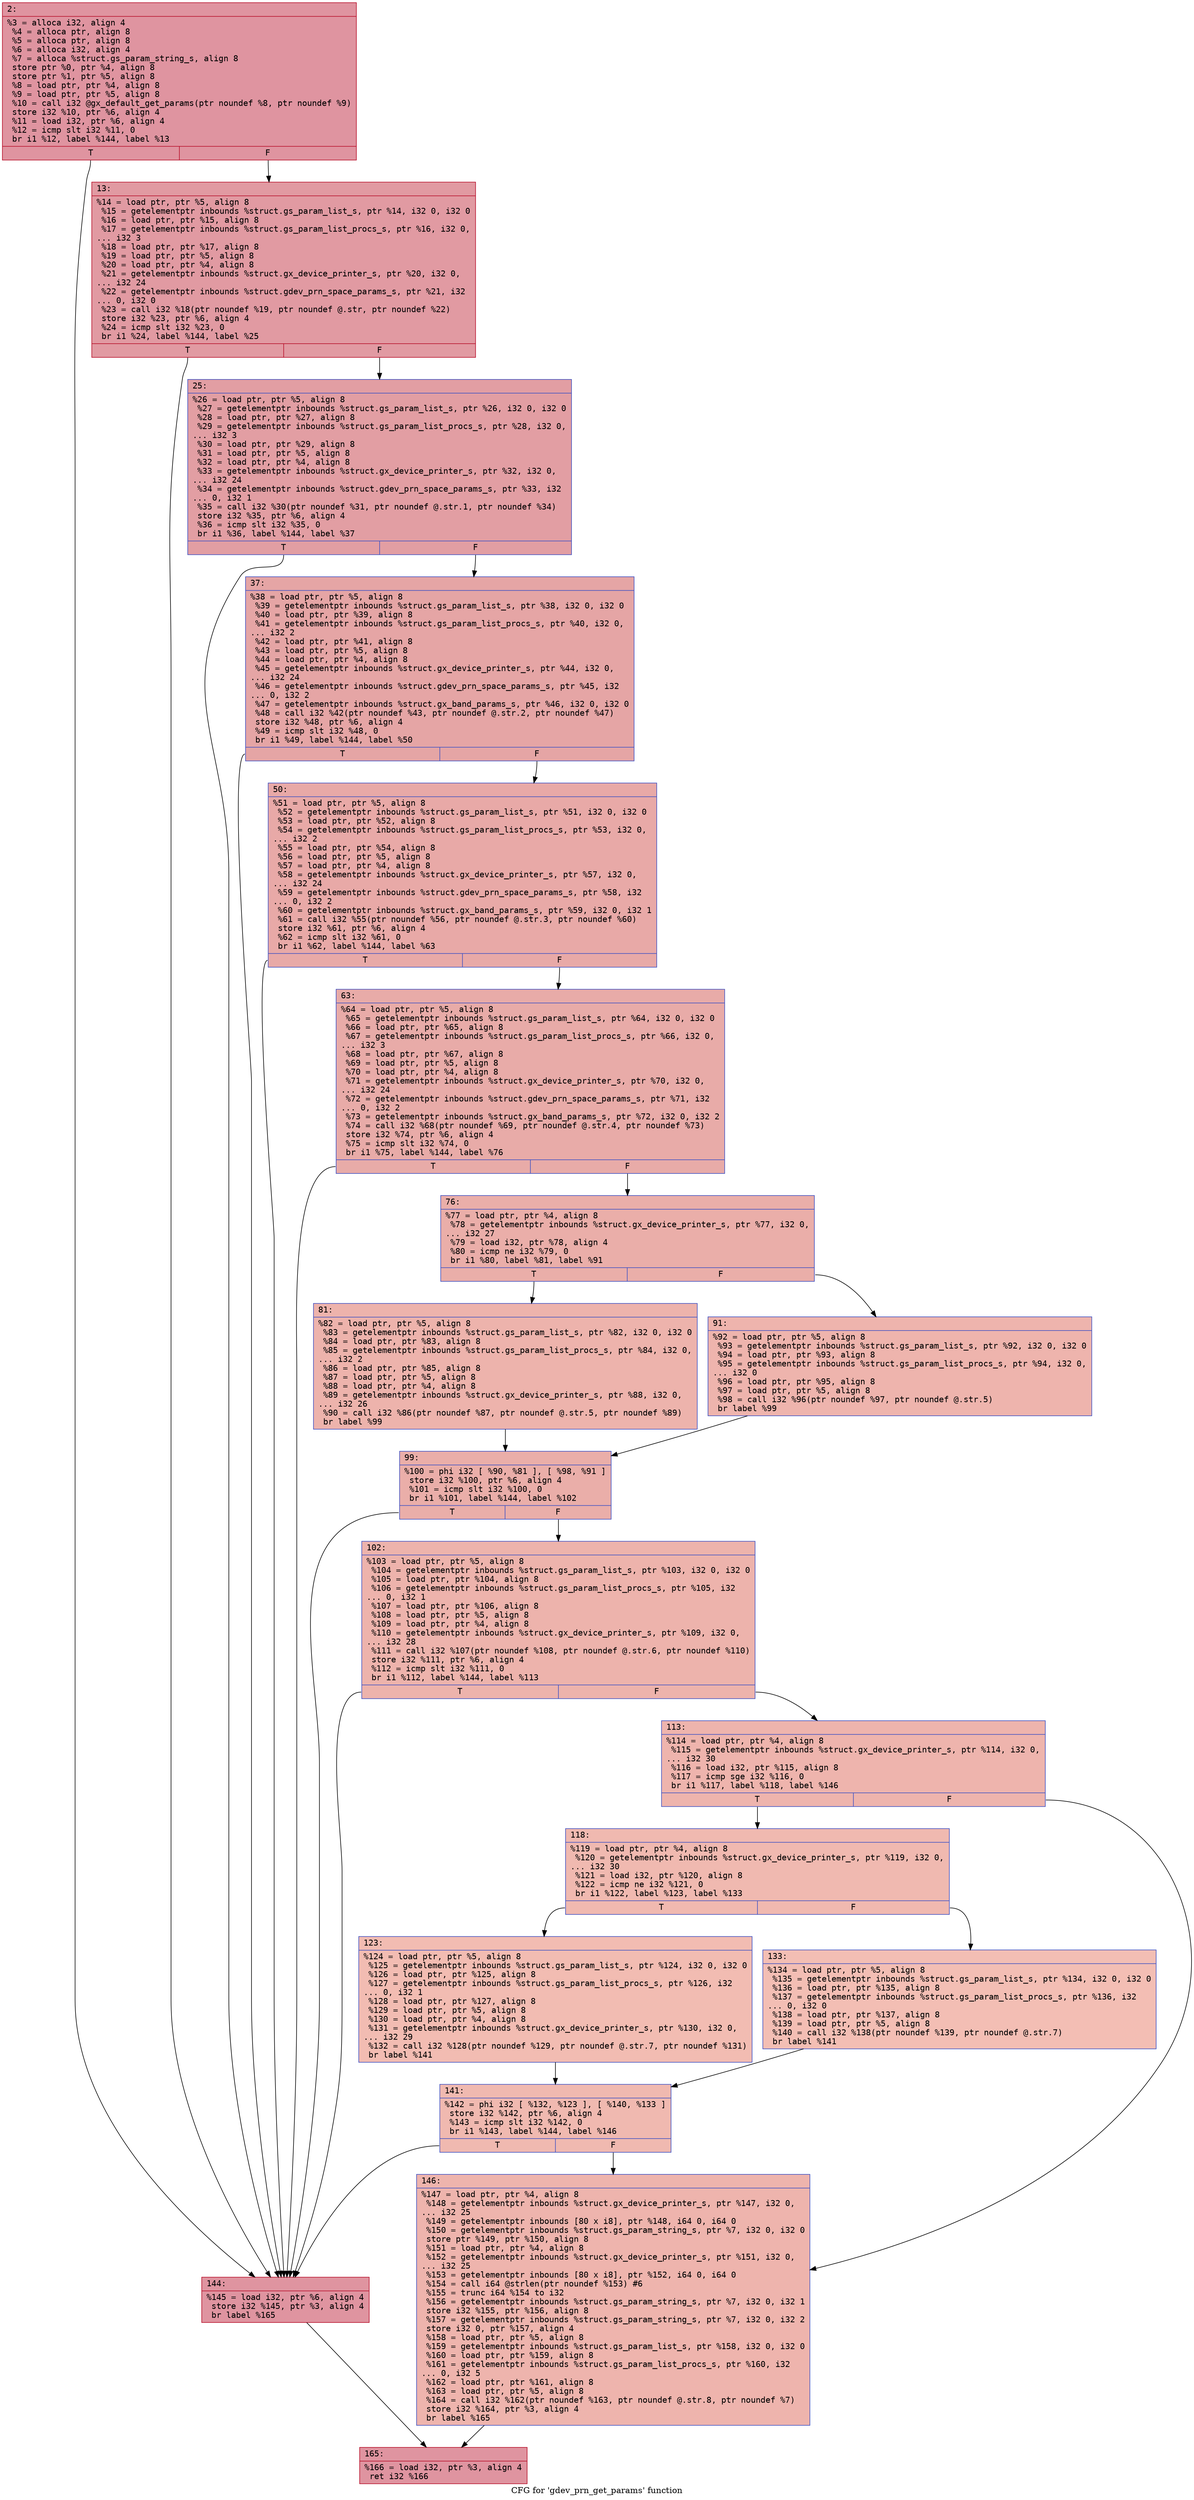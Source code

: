 digraph "CFG for 'gdev_prn_get_params' function" {
	label="CFG for 'gdev_prn_get_params' function";

	Node0x600001406c60 [shape=record,color="#b70d28ff", style=filled, fillcolor="#b70d2870" fontname="Courier",label="{2:\l|  %3 = alloca i32, align 4\l  %4 = alloca ptr, align 8\l  %5 = alloca ptr, align 8\l  %6 = alloca i32, align 4\l  %7 = alloca %struct.gs_param_string_s, align 8\l  store ptr %0, ptr %4, align 8\l  store ptr %1, ptr %5, align 8\l  %8 = load ptr, ptr %4, align 8\l  %9 = load ptr, ptr %5, align 8\l  %10 = call i32 @gx_default_get_params(ptr noundef %8, ptr noundef %9)\l  store i32 %10, ptr %6, align 4\l  %11 = load i32, ptr %6, align 4\l  %12 = icmp slt i32 %11, 0\l  br i1 %12, label %144, label %13\l|{<s0>T|<s1>F}}"];
	Node0x600001406c60:s0 -> Node0x600001407160[tooltip="2 -> 144\nProbability 37.50%" ];
	Node0x600001406c60:s1 -> Node0x600001406cb0[tooltip="2 -> 13\nProbability 62.50%" ];
	Node0x600001406cb0 [shape=record,color="#b70d28ff", style=filled, fillcolor="#bb1b2c70" fontname="Courier",label="{13:\l|  %14 = load ptr, ptr %5, align 8\l  %15 = getelementptr inbounds %struct.gs_param_list_s, ptr %14, i32 0, i32 0\l  %16 = load ptr, ptr %15, align 8\l  %17 = getelementptr inbounds %struct.gs_param_list_procs_s, ptr %16, i32 0,\l... i32 3\l  %18 = load ptr, ptr %17, align 8\l  %19 = load ptr, ptr %5, align 8\l  %20 = load ptr, ptr %4, align 8\l  %21 = getelementptr inbounds %struct.gx_device_printer_s, ptr %20, i32 0,\l... i32 24\l  %22 = getelementptr inbounds %struct.gdev_prn_space_params_s, ptr %21, i32\l... 0, i32 0\l  %23 = call i32 %18(ptr noundef %19, ptr noundef @.str, ptr noundef %22)\l  store i32 %23, ptr %6, align 4\l  %24 = icmp slt i32 %23, 0\l  br i1 %24, label %144, label %25\l|{<s0>T|<s1>F}}"];
	Node0x600001406cb0:s0 -> Node0x600001407160[tooltip="13 -> 144\nProbability 37.50%" ];
	Node0x600001406cb0:s1 -> Node0x600001406d00[tooltip="13 -> 25\nProbability 62.50%" ];
	Node0x600001406d00 [shape=record,color="#3d50c3ff", style=filled, fillcolor="#be242e70" fontname="Courier",label="{25:\l|  %26 = load ptr, ptr %5, align 8\l  %27 = getelementptr inbounds %struct.gs_param_list_s, ptr %26, i32 0, i32 0\l  %28 = load ptr, ptr %27, align 8\l  %29 = getelementptr inbounds %struct.gs_param_list_procs_s, ptr %28, i32 0,\l... i32 3\l  %30 = load ptr, ptr %29, align 8\l  %31 = load ptr, ptr %5, align 8\l  %32 = load ptr, ptr %4, align 8\l  %33 = getelementptr inbounds %struct.gx_device_printer_s, ptr %32, i32 0,\l... i32 24\l  %34 = getelementptr inbounds %struct.gdev_prn_space_params_s, ptr %33, i32\l... 0, i32 1\l  %35 = call i32 %30(ptr noundef %31, ptr noundef @.str.1, ptr noundef %34)\l  store i32 %35, ptr %6, align 4\l  %36 = icmp slt i32 %35, 0\l  br i1 %36, label %144, label %37\l|{<s0>T|<s1>F}}"];
	Node0x600001406d00:s0 -> Node0x600001407160[tooltip="25 -> 144\nProbability 37.50%" ];
	Node0x600001406d00:s1 -> Node0x600001406d50[tooltip="25 -> 37\nProbability 62.50%" ];
	Node0x600001406d50 [shape=record,color="#3d50c3ff", style=filled, fillcolor="#c5333470" fontname="Courier",label="{37:\l|  %38 = load ptr, ptr %5, align 8\l  %39 = getelementptr inbounds %struct.gs_param_list_s, ptr %38, i32 0, i32 0\l  %40 = load ptr, ptr %39, align 8\l  %41 = getelementptr inbounds %struct.gs_param_list_procs_s, ptr %40, i32 0,\l... i32 2\l  %42 = load ptr, ptr %41, align 8\l  %43 = load ptr, ptr %5, align 8\l  %44 = load ptr, ptr %4, align 8\l  %45 = getelementptr inbounds %struct.gx_device_printer_s, ptr %44, i32 0,\l... i32 24\l  %46 = getelementptr inbounds %struct.gdev_prn_space_params_s, ptr %45, i32\l... 0, i32 2\l  %47 = getelementptr inbounds %struct.gx_band_params_s, ptr %46, i32 0, i32 0\l  %48 = call i32 %42(ptr noundef %43, ptr noundef @.str.2, ptr noundef %47)\l  store i32 %48, ptr %6, align 4\l  %49 = icmp slt i32 %48, 0\l  br i1 %49, label %144, label %50\l|{<s0>T|<s1>F}}"];
	Node0x600001406d50:s0 -> Node0x600001407160[tooltip="37 -> 144\nProbability 37.50%" ];
	Node0x600001406d50:s1 -> Node0x600001406da0[tooltip="37 -> 50\nProbability 62.50%" ];
	Node0x600001406da0 [shape=record,color="#3d50c3ff", style=filled, fillcolor="#ca3b3770" fontname="Courier",label="{50:\l|  %51 = load ptr, ptr %5, align 8\l  %52 = getelementptr inbounds %struct.gs_param_list_s, ptr %51, i32 0, i32 0\l  %53 = load ptr, ptr %52, align 8\l  %54 = getelementptr inbounds %struct.gs_param_list_procs_s, ptr %53, i32 0,\l... i32 2\l  %55 = load ptr, ptr %54, align 8\l  %56 = load ptr, ptr %5, align 8\l  %57 = load ptr, ptr %4, align 8\l  %58 = getelementptr inbounds %struct.gx_device_printer_s, ptr %57, i32 0,\l... i32 24\l  %59 = getelementptr inbounds %struct.gdev_prn_space_params_s, ptr %58, i32\l... 0, i32 2\l  %60 = getelementptr inbounds %struct.gx_band_params_s, ptr %59, i32 0, i32 1\l  %61 = call i32 %55(ptr noundef %56, ptr noundef @.str.3, ptr noundef %60)\l  store i32 %61, ptr %6, align 4\l  %62 = icmp slt i32 %61, 0\l  br i1 %62, label %144, label %63\l|{<s0>T|<s1>F}}"];
	Node0x600001406da0:s0 -> Node0x600001407160[tooltip="50 -> 144\nProbability 37.50%" ];
	Node0x600001406da0:s1 -> Node0x600001406df0[tooltip="50 -> 63\nProbability 62.50%" ];
	Node0x600001406df0 [shape=record,color="#3d50c3ff", style=filled, fillcolor="#cc403a70" fontname="Courier",label="{63:\l|  %64 = load ptr, ptr %5, align 8\l  %65 = getelementptr inbounds %struct.gs_param_list_s, ptr %64, i32 0, i32 0\l  %66 = load ptr, ptr %65, align 8\l  %67 = getelementptr inbounds %struct.gs_param_list_procs_s, ptr %66, i32 0,\l... i32 3\l  %68 = load ptr, ptr %67, align 8\l  %69 = load ptr, ptr %5, align 8\l  %70 = load ptr, ptr %4, align 8\l  %71 = getelementptr inbounds %struct.gx_device_printer_s, ptr %70, i32 0,\l... i32 24\l  %72 = getelementptr inbounds %struct.gdev_prn_space_params_s, ptr %71, i32\l... 0, i32 2\l  %73 = getelementptr inbounds %struct.gx_band_params_s, ptr %72, i32 0, i32 2\l  %74 = call i32 %68(ptr noundef %69, ptr noundef @.str.4, ptr noundef %73)\l  store i32 %74, ptr %6, align 4\l  %75 = icmp slt i32 %74, 0\l  br i1 %75, label %144, label %76\l|{<s0>T|<s1>F}}"];
	Node0x600001406df0:s0 -> Node0x600001407160[tooltip="63 -> 144\nProbability 37.50%" ];
	Node0x600001406df0:s1 -> Node0x600001406e40[tooltip="63 -> 76\nProbability 62.50%" ];
	Node0x600001406e40 [shape=record,color="#3d50c3ff", style=filled, fillcolor="#d0473d70" fontname="Courier",label="{76:\l|  %77 = load ptr, ptr %4, align 8\l  %78 = getelementptr inbounds %struct.gx_device_printer_s, ptr %77, i32 0,\l... i32 27\l  %79 = load i32, ptr %78, align 4\l  %80 = icmp ne i32 %79, 0\l  br i1 %80, label %81, label %91\l|{<s0>T|<s1>F}}"];
	Node0x600001406e40:s0 -> Node0x600001406e90[tooltip="76 -> 81\nProbability 62.50%" ];
	Node0x600001406e40:s1 -> Node0x600001406ee0[tooltip="76 -> 91\nProbability 37.50%" ];
	Node0x600001406e90 [shape=record,color="#3d50c3ff", style=filled, fillcolor="#d6524470" fontname="Courier",label="{81:\l|  %82 = load ptr, ptr %5, align 8\l  %83 = getelementptr inbounds %struct.gs_param_list_s, ptr %82, i32 0, i32 0\l  %84 = load ptr, ptr %83, align 8\l  %85 = getelementptr inbounds %struct.gs_param_list_procs_s, ptr %84, i32 0,\l... i32 2\l  %86 = load ptr, ptr %85, align 8\l  %87 = load ptr, ptr %5, align 8\l  %88 = load ptr, ptr %4, align 8\l  %89 = getelementptr inbounds %struct.gx_device_printer_s, ptr %88, i32 0,\l... i32 26\l  %90 = call i32 %86(ptr noundef %87, ptr noundef @.str.5, ptr noundef %89)\l  br label %99\l}"];
	Node0x600001406e90 -> Node0x600001406f30[tooltip="81 -> 99\nProbability 100.00%" ];
	Node0x600001406ee0 [shape=record,color="#3d50c3ff", style=filled, fillcolor="#d8564670" fontname="Courier",label="{91:\l|  %92 = load ptr, ptr %5, align 8\l  %93 = getelementptr inbounds %struct.gs_param_list_s, ptr %92, i32 0, i32 0\l  %94 = load ptr, ptr %93, align 8\l  %95 = getelementptr inbounds %struct.gs_param_list_procs_s, ptr %94, i32 0,\l... i32 0\l  %96 = load ptr, ptr %95, align 8\l  %97 = load ptr, ptr %5, align 8\l  %98 = call i32 %96(ptr noundef %97, ptr noundef @.str.5)\l  br label %99\l}"];
	Node0x600001406ee0 -> Node0x600001406f30[tooltip="91 -> 99\nProbability 100.00%" ];
	Node0x600001406f30 [shape=record,color="#3d50c3ff", style=filled, fillcolor="#d0473d70" fontname="Courier",label="{99:\l|  %100 = phi i32 [ %90, %81 ], [ %98, %91 ]\l  store i32 %100, ptr %6, align 4\l  %101 = icmp slt i32 %100, 0\l  br i1 %101, label %144, label %102\l|{<s0>T|<s1>F}}"];
	Node0x600001406f30:s0 -> Node0x600001407160[tooltip="99 -> 144\nProbability 37.50%" ];
	Node0x600001406f30:s1 -> Node0x600001406f80[tooltip="99 -> 102\nProbability 62.50%" ];
	Node0x600001406f80 [shape=record,color="#3d50c3ff", style=filled, fillcolor="#d6524470" fontname="Courier",label="{102:\l|  %103 = load ptr, ptr %5, align 8\l  %104 = getelementptr inbounds %struct.gs_param_list_s, ptr %103, i32 0, i32 0\l  %105 = load ptr, ptr %104, align 8\l  %106 = getelementptr inbounds %struct.gs_param_list_procs_s, ptr %105, i32\l... 0, i32 1\l  %107 = load ptr, ptr %106, align 8\l  %108 = load ptr, ptr %5, align 8\l  %109 = load ptr, ptr %4, align 8\l  %110 = getelementptr inbounds %struct.gx_device_printer_s, ptr %109, i32 0,\l... i32 28\l  %111 = call i32 %107(ptr noundef %108, ptr noundef @.str.6, ptr noundef %110)\l  store i32 %111, ptr %6, align 4\l  %112 = icmp slt i32 %111, 0\l  br i1 %112, label %144, label %113\l|{<s0>T|<s1>F}}"];
	Node0x600001406f80:s0 -> Node0x600001407160[tooltip="102 -> 144\nProbability 37.50%" ];
	Node0x600001406f80:s1 -> Node0x600001406fd0[tooltip="102 -> 113\nProbability 62.50%" ];
	Node0x600001406fd0 [shape=record,color="#3d50c3ff", style=filled, fillcolor="#d8564670" fontname="Courier",label="{113:\l|  %114 = load ptr, ptr %4, align 8\l  %115 = getelementptr inbounds %struct.gx_device_printer_s, ptr %114, i32 0,\l... i32 30\l  %116 = load i32, ptr %115, align 8\l  %117 = icmp sge i32 %116, 0\l  br i1 %117, label %118, label %146\l|{<s0>T|<s1>F}}"];
	Node0x600001406fd0:s0 -> Node0x600001407020[tooltip="113 -> 118\nProbability 50.00%" ];
	Node0x600001406fd0:s1 -> Node0x6000014071b0[tooltip="113 -> 146\nProbability 50.00%" ];
	Node0x600001407020 [shape=record,color="#3d50c3ff", style=filled, fillcolor="#de614d70" fontname="Courier",label="{118:\l|  %119 = load ptr, ptr %4, align 8\l  %120 = getelementptr inbounds %struct.gx_device_printer_s, ptr %119, i32 0,\l... i32 30\l  %121 = load i32, ptr %120, align 8\l  %122 = icmp ne i32 %121, 0\l  br i1 %122, label %123, label %133\l|{<s0>T|<s1>F}}"];
	Node0x600001407020:s0 -> Node0x600001407070[tooltip="118 -> 123\nProbability 62.50%" ];
	Node0x600001407020:s1 -> Node0x6000014070c0[tooltip="118 -> 133\nProbability 37.50%" ];
	Node0x600001407070 [shape=record,color="#3d50c3ff", style=filled, fillcolor="#e1675170" fontname="Courier",label="{123:\l|  %124 = load ptr, ptr %5, align 8\l  %125 = getelementptr inbounds %struct.gs_param_list_s, ptr %124, i32 0, i32 0\l  %126 = load ptr, ptr %125, align 8\l  %127 = getelementptr inbounds %struct.gs_param_list_procs_s, ptr %126, i32\l... 0, i32 1\l  %128 = load ptr, ptr %127, align 8\l  %129 = load ptr, ptr %5, align 8\l  %130 = load ptr, ptr %4, align 8\l  %131 = getelementptr inbounds %struct.gx_device_printer_s, ptr %130, i32 0,\l... i32 29\l  %132 = call i32 %128(ptr noundef %129, ptr noundef @.str.7, ptr noundef %131)\l  br label %141\l}"];
	Node0x600001407070 -> Node0x600001407110[tooltip="123 -> 141\nProbability 100.00%" ];
	Node0x6000014070c0 [shape=record,color="#3d50c3ff", style=filled, fillcolor="#e36c5570" fontname="Courier",label="{133:\l|  %134 = load ptr, ptr %5, align 8\l  %135 = getelementptr inbounds %struct.gs_param_list_s, ptr %134, i32 0, i32 0\l  %136 = load ptr, ptr %135, align 8\l  %137 = getelementptr inbounds %struct.gs_param_list_procs_s, ptr %136, i32\l... 0, i32 0\l  %138 = load ptr, ptr %137, align 8\l  %139 = load ptr, ptr %5, align 8\l  %140 = call i32 %138(ptr noundef %139, ptr noundef @.str.7)\l  br label %141\l}"];
	Node0x6000014070c0 -> Node0x600001407110[tooltip="133 -> 141\nProbability 100.00%" ];
	Node0x600001407110 [shape=record,color="#3d50c3ff", style=filled, fillcolor="#de614d70" fontname="Courier",label="{141:\l|  %142 = phi i32 [ %132, %123 ], [ %140, %133 ]\l  store i32 %142, ptr %6, align 4\l  %143 = icmp slt i32 %142, 0\l  br i1 %143, label %144, label %146\l|{<s0>T|<s1>F}}"];
	Node0x600001407110:s0 -> Node0x600001407160[tooltip="141 -> 144\nProbability 37.50%" ];
	Node0x600001407110:s1 -> Node0x6000014071b0[tooltip="141 -> 146\nProbability 62.50%" ];
	Node0x600001407160 [shape=record,color="#b70d28ff", style=filled, fillcolor="#b70d2870" fontname="Courier",label="{144:\l|  %145 = load i32, ptr %6, align 4\l  store i32 %145, ptr %3, align 4\l  br label %165\l}"];
	Node0x600001407160 -> Node0x600001407200[tooltip="144 -> 165\nProbability 100.00%" ];
	Node0x6000014071b0 [shape=record,color="#3d50c3ff", style=filled, fillcolor="#d8564670" fontname="Courier",label="{146:\l|  %147 = load ptr, ptr %4, align 8\l  %148 = getelementptr inbounds %struct.gx_device_printer_s, ptr %147, i32 0,\l... i32 25\l  %149 = getelementptr inbounds [80 x i8], ptr %148, i64 0, i64 0\l  %150 = getelementptr inbounds %struct.gs_param_string_s, ptr %7, i32 0, i32 0\l  store ptr %149, ptr %150, align 8\l  %151 = load ptr, ptr %4, align 8\l  %152 = getelementptr inbounds %struct.gx_device_printer_s, ptr %151, i32 0,\l... i32 25\l  %153 = getelementptr inbounds [80 x i8], ptr %152, i64 0, i64 0\l  %154 = call i64 @strlen(ptr noundef %153) #6\l  %155 = trunc i64 %154 to i32\l  %156 = getelementptr inbounds %struct.gs_param_string_s, ptr %7, i32 0, i32 1\l  store i32 %155, ptr %156, align 8\l  %157 = getelementptr inbounds %struct.gs_param_string_s, ptr %7, i32 0, i32 2\l  store i32 0, ptr %157, align 4\l  %158 = load ptr, ptr %5, align 8\l  %159 = getelementptr inbounds %struct.gs_param_list_s, ptr %158, i32 0, i32 0\l  %160 = load ptr, ptr %159, align 8\l  %161 = getelementptr inbounds %struct.gs_param_list_procs_s, ptr %160, i32\l... 0, i32 5\l  %162 = load ptr, ptr %161, align 8\l  %163 = load ptr, ptr %5, align 8\l  %164 = call i32 %162(ptr noundef %163, ptr noundef @.str.8, ptr noundef %7)\l  store i32 %164, ptr %3, align 4\l  br label %165\l}"];
	Node0x6000014071b0 -> Node0x600001407200[tooltip="146 -> 165\nProbability 100.00%" ];
	Node0x600001407200 [shape=record,color="#b70d28ff", style=filled, fillcolor="#b70d2870" fontname="Courier",label="{165:\l|  %166 = load i32, ptr %3, align 4\l  ret i32 %166\l}"];
}
